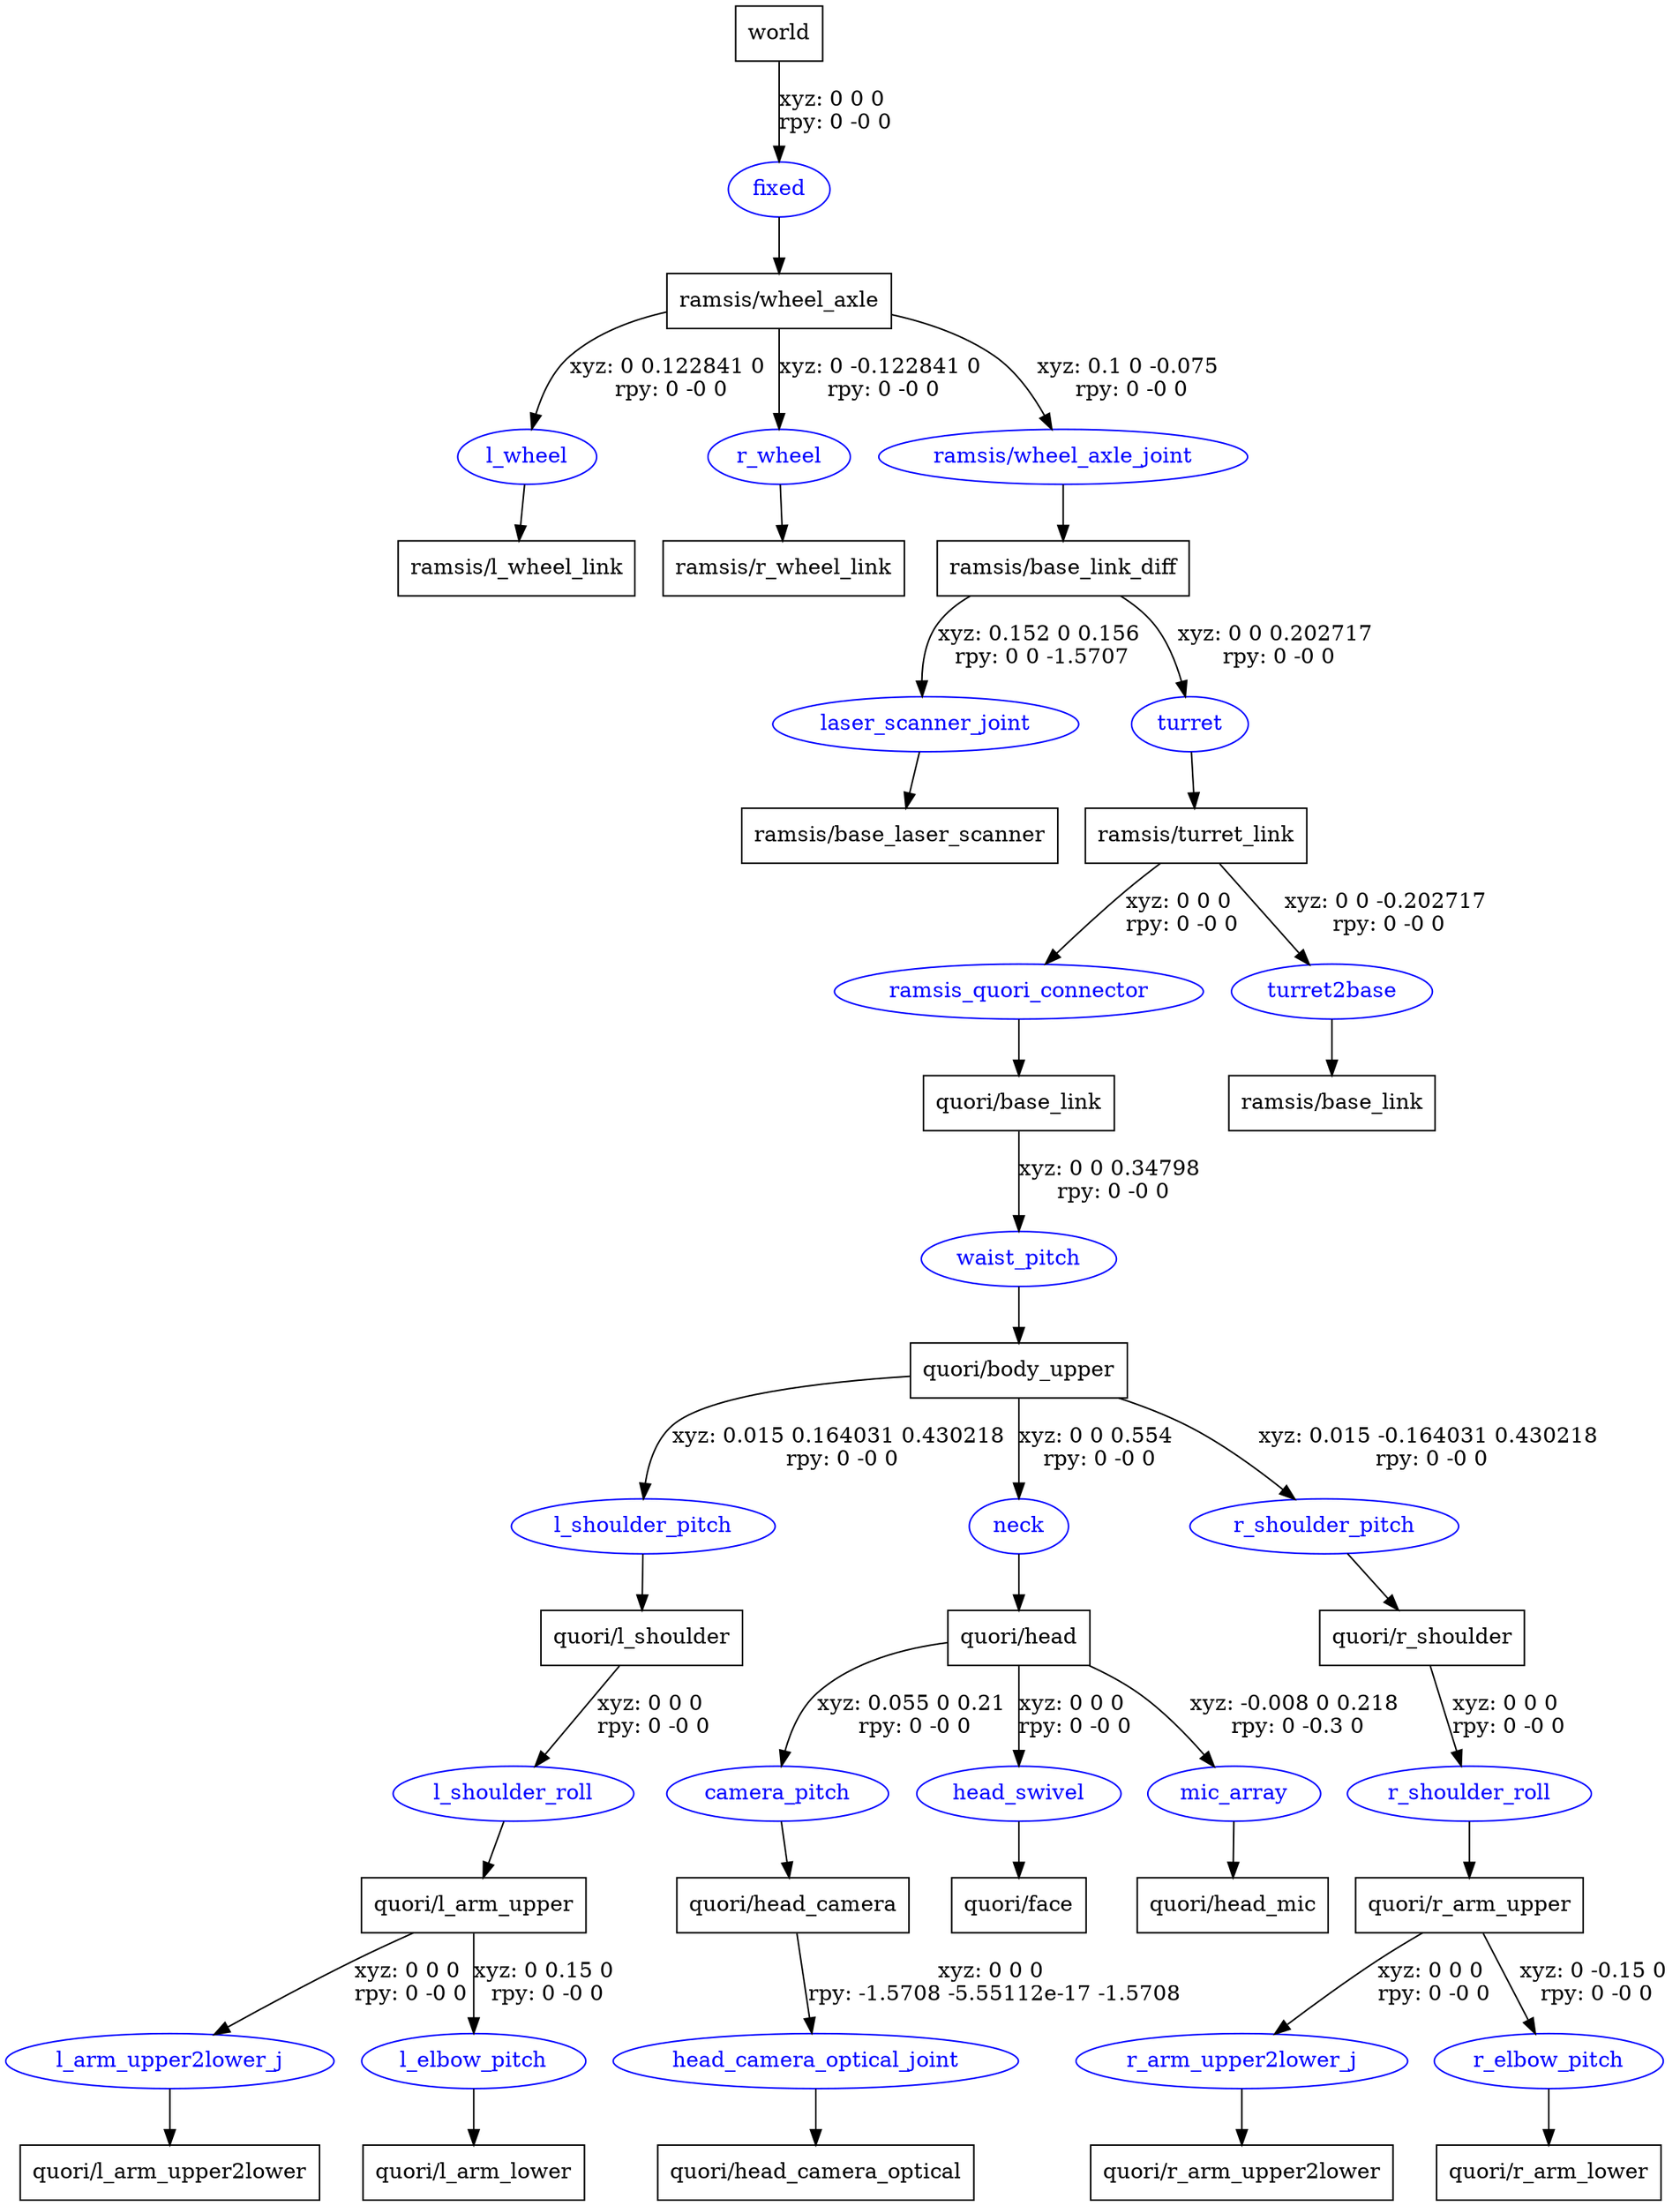 digraph G {
node [shape=box];
"world" [label="world"];
"ramsis/wheel_axle" [label="ramsis/wheel_axle"];
"ramsis/l_wheel_link" [label="ramsis/l_wheel_link"];
"ramsis/r_wheel_link" [label="ramsis/r_wheel_link"];
"ramsis/base_link_diff" [label="ramsis/base_link_diff"];
"ramsis/base_laser_scanner" [label="ramsis/base_laser_scanner"];
"ramsis/turret_link" [label="ramsis/turret_link"];
"quori/base_link" [label="quori/base_link"];
"quori/body_upper" [label="quori/body_upper"];
"quori/l_shoulder" [label="quori/l_shoulder"];
"quori/l_arm_upper" [label="quori/l_arm_upper"];
"quori/l_arm_upper2lower" [label="quori/l_arm_upper2lower"];
"quori/l_arm_lower" [label="quori/l_arm_lower"];
"quori/head" [label="quori/head"];
"quori/head_camera" [label="quori/head_camera"];
"quori/head_camera_optical" [label="quori/head_camera_optical"];
"quori/face" [label="quori/face"];
"quori/head_mic" [label="quori/head_mic"];
"quori/r_shoulder" [label="quori/r_shoulder"];
"quori/r_arm_upper" [label="quori/r_arm_upper"];
"quori/r_arm_upper2lower" [label="quori/r_arm_upper2lower"];
"quori/r_arm_lower" [label="quori/r_arm_lower"];
"ramsis/base_link" [label="ramsis/base_link"];
node [shape=ellipse, color=blue, fontcolor=blue];
"world" -> "fixed" [label="xyz: 0 0 0 \nrpy: 0 -0 0"]
"fixed" -> "ramsis/wheel_axle"
"ramsis/wheel_axle" -> "l_wheel" [label="xyz: 0 0.122841 0 \nrpy: 0 -0 0"]
"l_wheel" -> "ramsis/l_wheel_link"
"ramsis/wheel_axle" -> "r_wheel" [label="xyz: 0 -0.122841 0 \nrpy: 0 -0 0"]
"r_wheel" -> "ramsis/r_wheel_link"
"ramsis/wheel_axle" -> "ramsis/wheel_axle_joint" [label="xyz: 0.1 0 -0.075 \nrpy: 0 -0 0"]
"ramsis/wheel_axle_joint" -> "ramsis/base_link_diff"
"ramsis/base_link_diff" -> "laser_scanner_joint" [label="xyz: 0.152 0 0.156 \nrpy: 0 0 -1.5707"]
"laser_scanner_joint" -> "ramsis/base_laser_scanner"
"ramsis/base_link_diff" -> "turret" [label="xyz: 0 0 0.202717 \nrpy: 0 -0 0"]
"turret" -> "ramsis/turret_link"
"ramsis/turret_link" -> "ramsis_quori_connector" [label="xyz: 0 0 0 \nrpy: 0 -0 0"]
"ramsis_quori_connector" -> "quori/base_link"
"quori/base_link" -> "waist_pitch" [label="xyz: 0 0 0.34798 \nrpy: 0 -0 0"]
"waist_pitch" -> "quori/body_upper"
"quori/body_upper" -> "l_shoulder_pitch" [label="xyz: 0.015 0.164031 0.430218 \nrpy: 0 -0 0"]
"l_shoulder_pitch" -> "quori/l_shoulder"
"quori/l_shoulder" -> "l_shoulder_roll" [label="xyz: 0 0 0 \nrpy: 0 -0 0"]
"l_shoulder_roll" -> "quori/l_arm_upper"
"quori/l_arm_upper" -> "l_arm_upper2lower_j" [label="xyz: 0 0 0 \nrpy: 0 -0 0"]
"l_arm_upper2lower_j" -> "quori/l_arm_upper2lower"
"quori/l_arm_upper" -> "l_elbow_pitch" [label="xyz: 0 0.15 0 \nrpy: 0 -0 0"]
"l_elbow_pitch" -> "quori/l_arm_lower"
"quori/body_upper" -> "neck" [label="xyz: 0 0 0.554 \nrpy: 0 -0 0"]
"neck" -> "quori/head"
"quori/head" -> "camera_pitch" [label="xyz: 0.055 0 0.21 \nrpy: 0 -0 0"]
"camera_pitch" -> "quori/head_camera"
"quori/head_camera" -> "head_camera_optical_joint" [label="xyz: 0 0 0 \nrpy: -1.5708 -5.55112e-17 -1.5708"]
"head_camera_optical_joint" -> "quori/head_camera_optical"
"quori/head" -> "head_swivel" [label="xyz: 0 0 0 \nrpy: 0 -0 0"]
"head_swivel" -> "quori/face"
"quori/head" -> "mic_array" [label="xyz: -0.008 0 0.218 \nrpy: 0 -0.3 0"]
"mic_array" -> "quori/head_mic"
"quori/body_upper" -> "r_shoulder_pitch" [label="xyz: 0.015 -0.164031 0.430218 \nrpy: 0 -0 0"]
"r_shoulder_pitch" -> "quori/r_shoulder"
"quori/r_shoulder" -> "r_shoulder_roll" [label="xyz: 0 0 0 \nrpy: 0 -0 0"]
"r_shoulder_roll" -> "quori/r_arm_upper"
"quori/r_arm_upper" -> "r_arm_upper2lower_j" [label="xyz: 0 0 0 \nrpy: 0 -0 0"]
"r_arm_upper2lower_j" -> "quori/r_arm_upper2lower"
"quori/r_arm_upper" -> "r_elbow_pitch" [label="xyz: 0 -0.15 0 \nrpy: 0 -0 0"]
"r_elbow_pitch" -> "quori/r_arm_lower"
"ramsis/turret_link" -> "turret2base" [label="xyz: 0 0 -0.202717 \nrpy: 0 -0 0"]
"turret2base" -> "ramsis/base_link"
}
